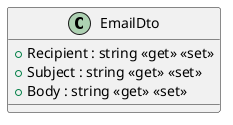 @startuml
class EmailDto {
    + Recipient : string <<get>> <<set>>
    + Subject : string <<get>> <<set>>
    + Body : string <<get>> <<set>>
}
@enduml
